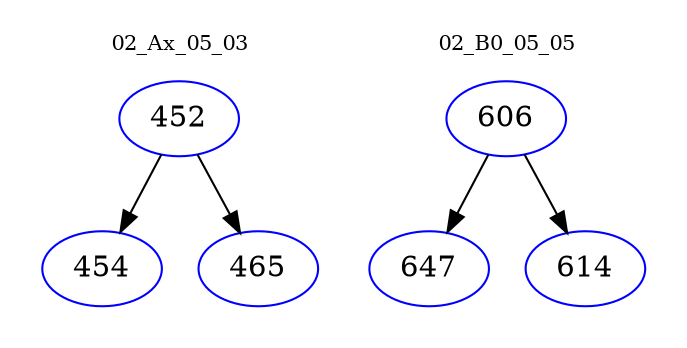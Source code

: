digraph{
subgraph cluster_0 {
color = white
label = "02_Ax_05_03";
fontsize=10;
T0_452 [label="452", color="blue"]
T0_452 -> T0_454 [color="black"]
T0_454 [label="454", color="blue"]
T0_452 -> T0_465 [color="black"]
T0_465 [label="465", color="blue"]
}
subgraph cluster_1 {
color = white
label = "02_B0_05_05";
fontsize=10;
T1_606 [label="606", color="blue"]
T1_606 -> T1_647 [color="black"]
T1_647 [label="647", color="blue"]
T1_606 -> T1_614 [color="black"]
T1_614 [label="614", color="blue"]
}
}
